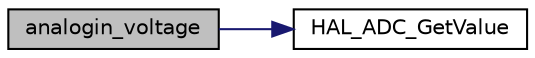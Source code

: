 digraph "analogin_voltage"
{
  edge [fontname="Helvetica",fontsize="10",labelfontname="Helvetica",labelfontsize="10"];
  node [fontname="Helvetica",fontsize="10",shape=record];
  rankdir="LR";
  Node17 [label="analogin_voltage",height=0.2,width=0.4,color="black", fillcolor="grey75", style="filled", fontcolor="black"];
  Node17 -> Node18 [color="midnightblue",fontsize="10",style="solid",fontname="Helvetica"];
  Node18 [label="HAL_ADC_GetValue",height=0.2,width=0.4,color="black", fillcolor="white", style="filled",URL="$group___a_d_c___exported___functions___group2.html#ga421008ca3885339acb12f400958ffbe4"];
}
